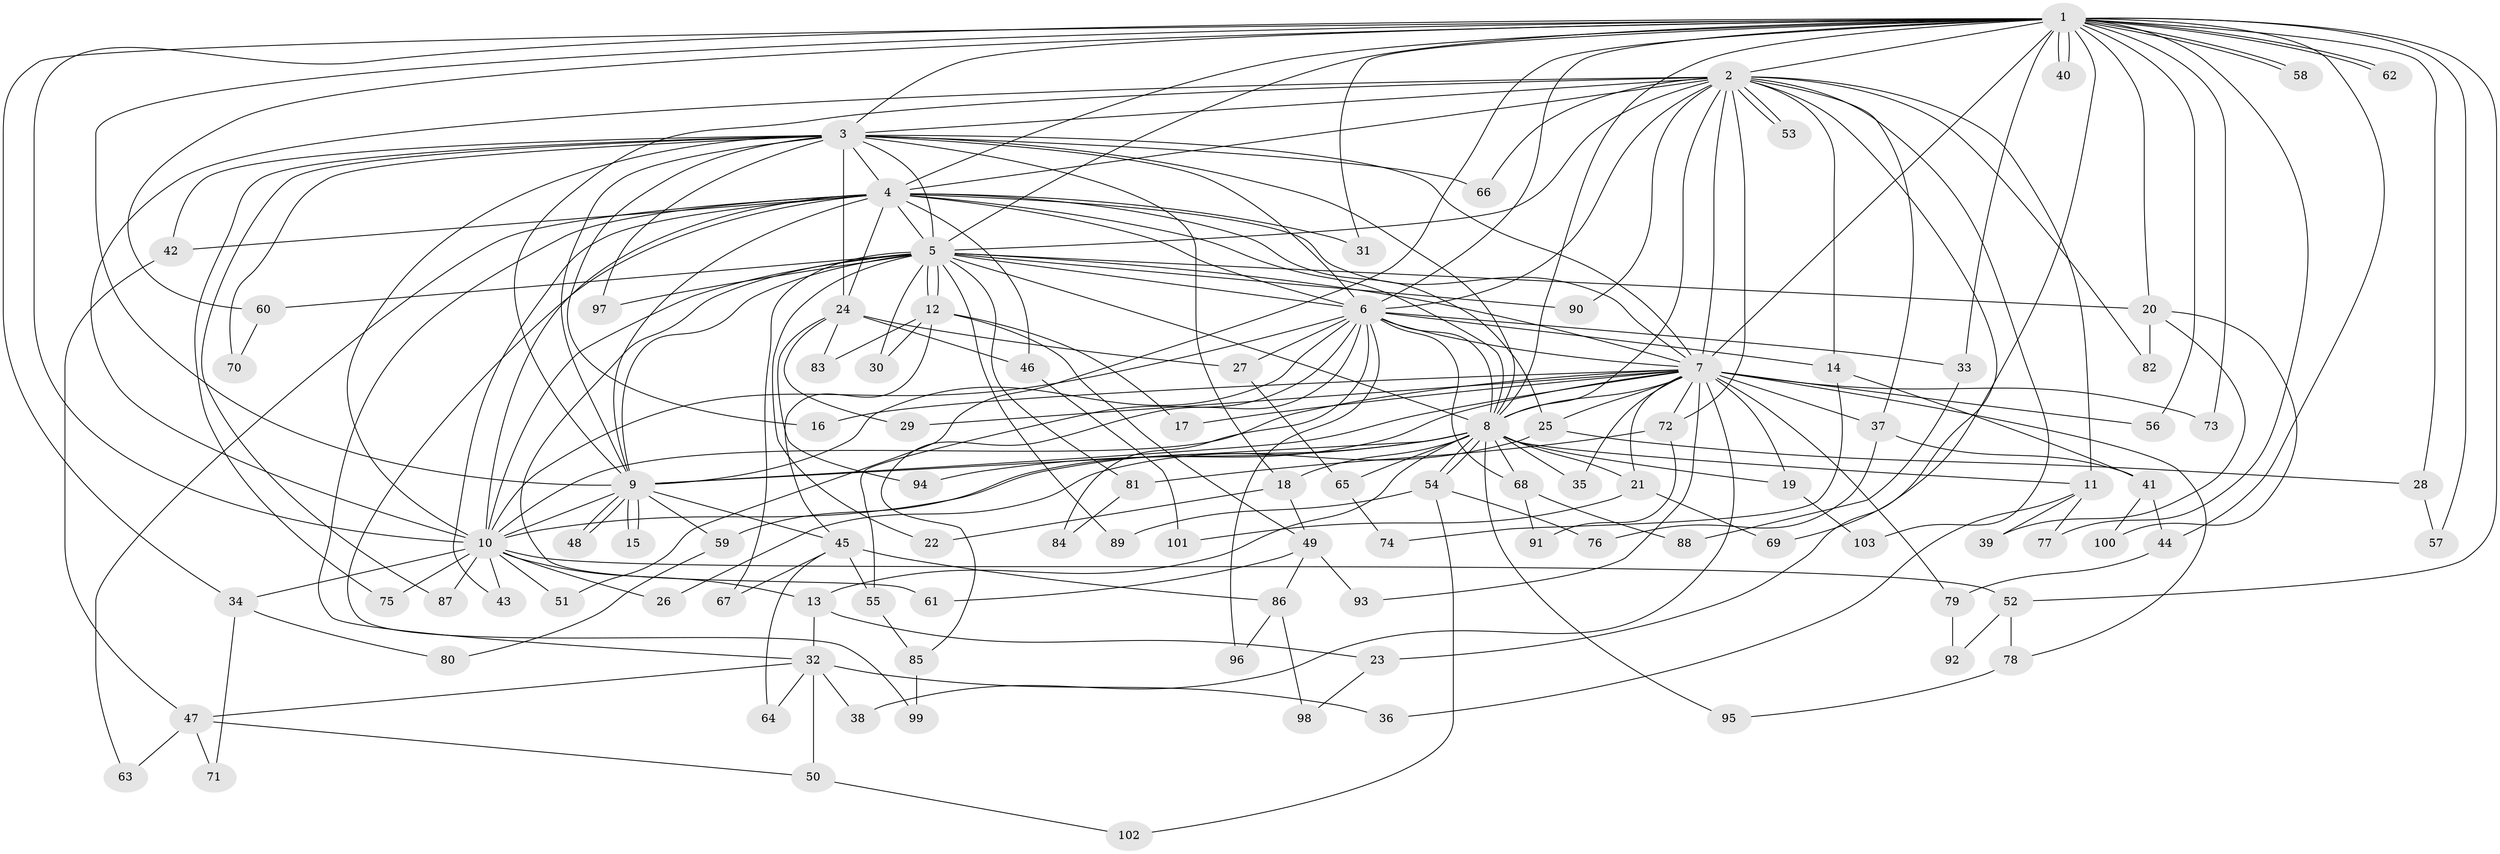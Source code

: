 // Generated by graph-tools (version 1.1) at 2025/01/03/09/25 03:01:30]
// undirected, 103 vertices, 231 edges
graph export_dot {
graph [start="1"]
  node [color=gray90,style=filled];
  1;
  2;
  3;
  4;
  5;
  6;
  7;
  8;
  9;
  10;
  11;
  12;
  13;
  14;
  15;
  16;
  17;
  18;
  19;
  20;
  21;
  22;
  23;
  24;
  25;
  26;
  27;
  28;
  29;
  30;
  31;
  32;
  33;
  34;
  35;
  36;
  37;
  38;
  39;
  40;
  41;
  42;
  43;
  44;
  45;
  46;
  47;
  48;
  49;
  50;
  51;
  52;
  53;
  54;
  55;
  56;
  57;
  58;
  59;
  60;
  61;
  62;
  63;
  64;
  65;
  66;
  67;
  68;
  69;
  70;
  71;
  72;
  73;
  74;
  75;
  76;
  77;
  78;
  79;
  80;
  81;
  82;
  83;
  84;
  85;
  86;
  87;
  88;
  89;
  90;
  91;
  92;
  93;
  94;
  95;
  96;
  97;
  98;
  99;
  100;
  101;
  102;
  103;
  1 -- 2;
  1 -- 3;
  1 -- 4;
  1 -- 5;
  1 -- 6;
  1 -- 7;
  1 -- 8;
  1 -- 9;
  1 -- 10;
  1 -- 20;
  1 -- 28;
  1 -- 31;
  1 -- 33;
  1 -- 34;
  1 -- 40;
  1 -- 40;
  1 -- 44;
  1 -- 51;
  1 -- 52;
  1 -- 56;
  1 -- 57;
  1 -- 58;
  1 -- 58;
  1 -- 60;
  1 -- 62;
  1 -- 62;
  1 -- 69;
  1 -- 73;
  1 -- 77;
  2 -- 3;
  2 -- 4;
  2 -- 5;
  2 -- 6;
  2 -- 7;
  2 -- 8;
  2 -- 9;
  2 -- 10;
  2 -- 11;
  2 -- 14;
  2 -- 23;
  2 -- 37;
  2 -- 53;
  2 -- 53;
  2 -- 66;
  2 -- 72;
  2 -- 82;
  2 -- 90;
  2 -- 103;
  3 -- 4;
  3 -- 5;
  3 -- 6;
  3 -- 7;
  3 -- 8;
  3 -- 9;
  3 -- 10;
  3 -- 16;
  3 -- 18;
  3 -- 24;
  3 -- 42;
  3 -- 66;
  3 -- 70;
  3 -- 75;
  3 -- 87;
  3 -- 97;
  4 -- 5;
  4 -- 6;
  4 -- 7;
  4 -- 8;
  4 -- 9;
  4 -- 10;
  4 -- 24;
  4 -- 25;
  4 -- 31;
  4 -- 32;
  4 -- 42;
  4 -- 43;
  4 -- 46;
  4 -- 63;
  4 -- 99;
  5 -- 6;
  5 -- 7;
  5 -- 8;
  5 -- 9;
  5 -- 10;
  5 -- 12;
  5 -- 12;
  5 -- 20;
  5 -- 22;
  5 -- 30;
  5 -- 60;
  5 -- 61;
  5 -- 67;
  5 -- 81;
  5 -- 89;
  5 -- 90;
  5 -- 97;
  6 -- 7;
  6 -- 8;
  6 -- 9;
  6 -- 10;
  6 -- 14;
  6 -- 27;
  6 -- 33;
  6 -- 55;
  6 -- 68;
  6 -- 84;
  6 -- 85;
  6 -- 96;
  7 -- 8;
  7 -- 9;
  7 -- 10;
  7 -- 16;
  7 -- 17;
  7 -- 19;
  7 -- 21;
  7 -- 25;
  7 -- 29;
  7 -- 35;
  7 -- 37;
  7 -- 38;
  7 -- 56;
  7 -- 59;
  7 -- 72;
  7 -- 73;
  7 -- 78;
  7 -- 79;
  7 -- 93;
  8 -- 9;
  8 -- 10;
  8 -- 11;
  8 -- 13;
  8 -- 18;
  8 -- 19;
  8 -- 21;
  8 -- 35;
  8 -- 54;
  8 -- 54;
  8 -- 65;
  8 -- 68;
  8 -- 94;
  8 -- 95;
  9 -- 10;
  9 -- 15;
  9 -- 15;
  9 -- 45;
  9 -- 48;
  9 -- 48;
  9 -- 59;
  10 -- 13;
  10 -- 26;
  10 -- 34;
  10 -- 43;
  10 -- 51;
  10 -- 52;
  10 -- 75;
  10 -- 87;
  11 -- 36;
  11 -- 39;
  11 -- 77;
  12 -- 17;
  12 -- 30;
  12 -- 45;
  12 -- 49;
  12 -- 83;
  13 -- 23;
  13 -- 32;
  14 -- 41;
  14 -- 74;
  18 -- 22;
  18 -- 49;
  19 -- 103;
  20 -- 39;
  20 -- 82;
  20 -- 100;
  21 -- 69;
  21 -- 101;
  23 -- 98;
  24 -- 27;
  24 -- 29;
  24 -- 46;
  24 -- 83;
  24 -- 94;
  25 -- 26;
  25 -- 28;
  27 -- 65;
  28 -- 57;
  32 -- 36;
  32 -- 38;
  32 -- 47;
  32 -- 50;
  32 -- 64;
  33 -- 88;
  34 -- 71;
  34 -- 80;
  37 -- 41;
  37 -- 76;
  41 -- 44;
  41 -- 100;
  42 -- 47;
  44 -- 79;
  45 -- 55;
  45 -- 64;
  45 -- 67;
  45 -- 86;
  46 -- 101;
  47 -- 50;
  47 -- 63;
  47 -- 71;
  49 -- 61;
  49 -- 86;
  49 -- 93;
  50 -- 102;
  52 -- 78;
  52 -- 92;
  54 -- 76;
  54 -- 89;
  54 -- 102;
  55 -- 85;
  59 -- 80;
  60 -- 70;
  65 -- 74;
  68 -- 88;
  68 -- 91;
  72 -- 81;
  72 -- 91;
  78 -- 95;
  79 -- 92;
  81 -- 84;
  85 -- 99;
  86 -- 96;
  86 -- 98;
}
